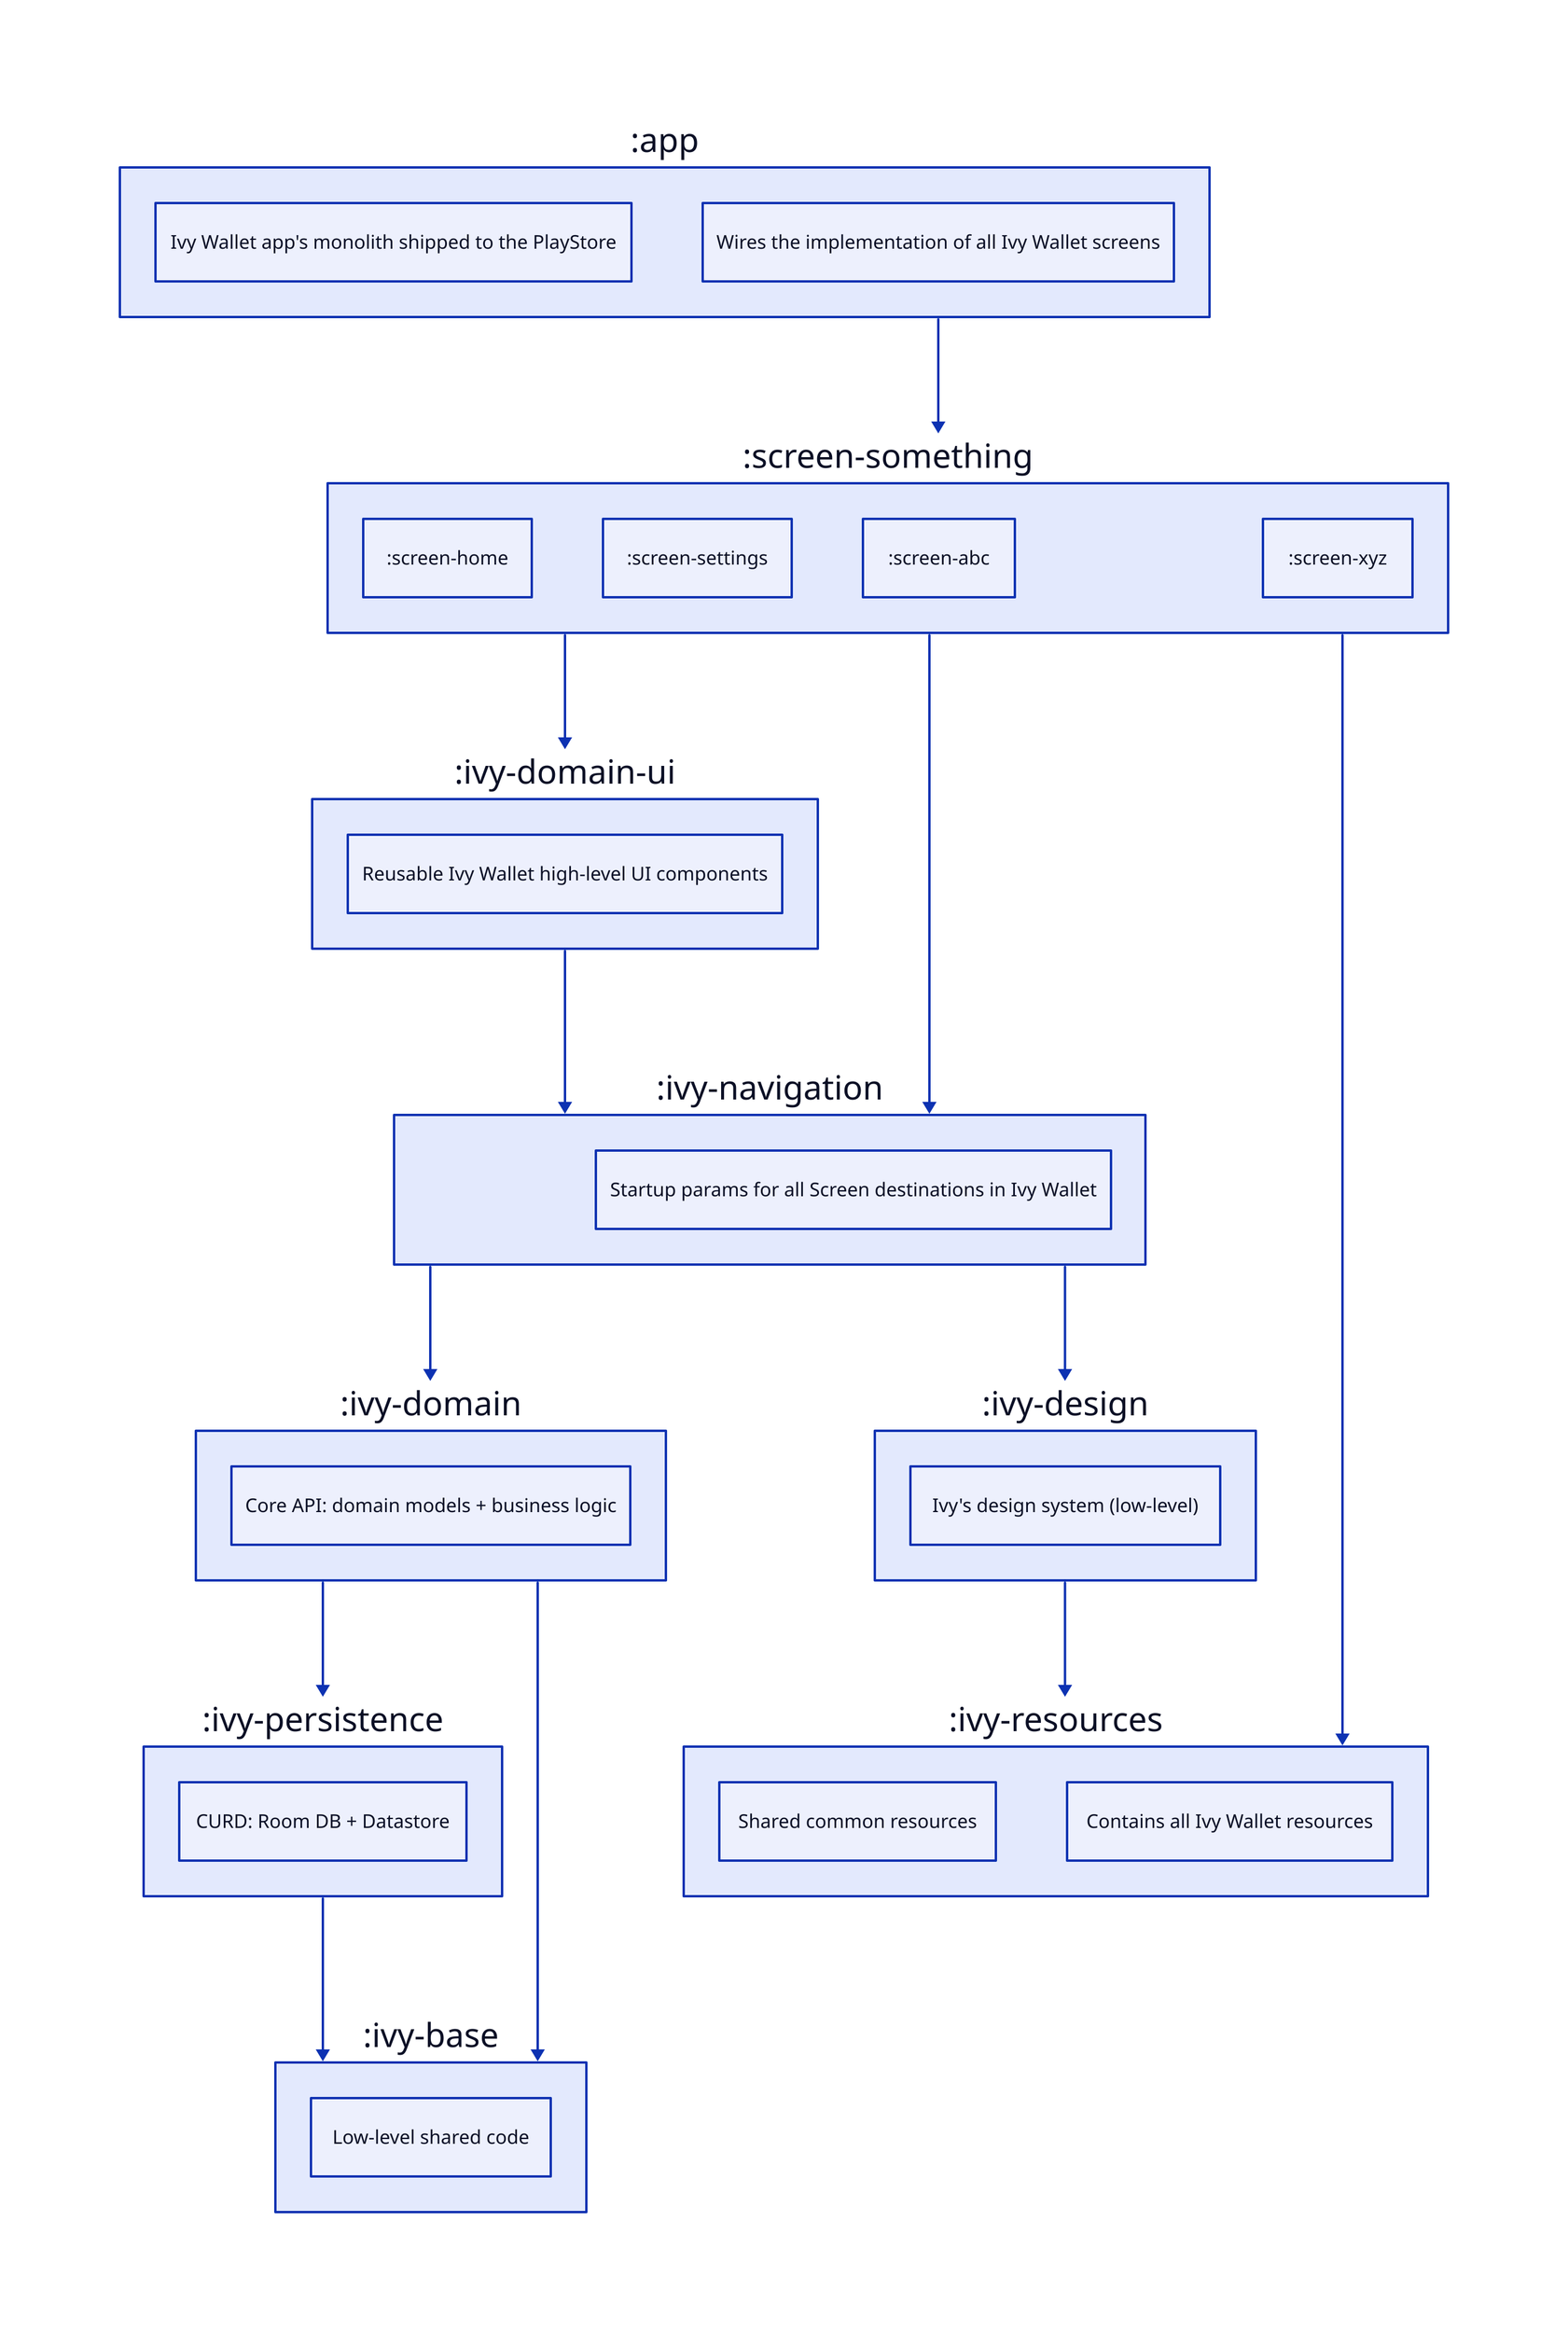 ivy-res: ":ivy-resources" {
  "Shared common resources"
  "Contains all Ivy Wallet resources"
}
ivy-base: ":ivy-base" {
  "Low-level shared code"
}
ivy-persistence: ":ivy-persistence" {
  "CURD: Room DB + Datastore"
}
ivy-domain: ":ivy-domain" {
  "Core API: domain models + business logic"
}
ivy-domain-ui: ":ivy-domain-ui" {
  "Reusable Ivy Wallet high-level UI components"
}
ivy-nav: ":ivy-navigation" {
  "Startup params for all Screen destinations in Ivy Wallet"
}
ivy-design: ":ivy-design" {
  "Ivy's design system (low-level)"
}
screens: ":screen-something" {
  ":screen-home"
  ":screen-settings"
  ":screen-abc"
  ":screen-xyz"
}
app: ":app" {
  "Ivy Wallet app's monolith shipped to the PlayStore"
  "Wires the implementation of all Ivy Wallet screens"
}

ivy-persistence -> ivy-base
ivy-domain -> ivy-persistence
ivy-domain -> ivy-base

ivy-design -> ivy-res
ivy-nav -> ivy-domain
ivy-nav -> ivy-design

ivy-domain-ui -> ivy-nav

screens -> ivy-domain-ui
screens -> ivy-nav
screens -> ivy-res

app -> screens
